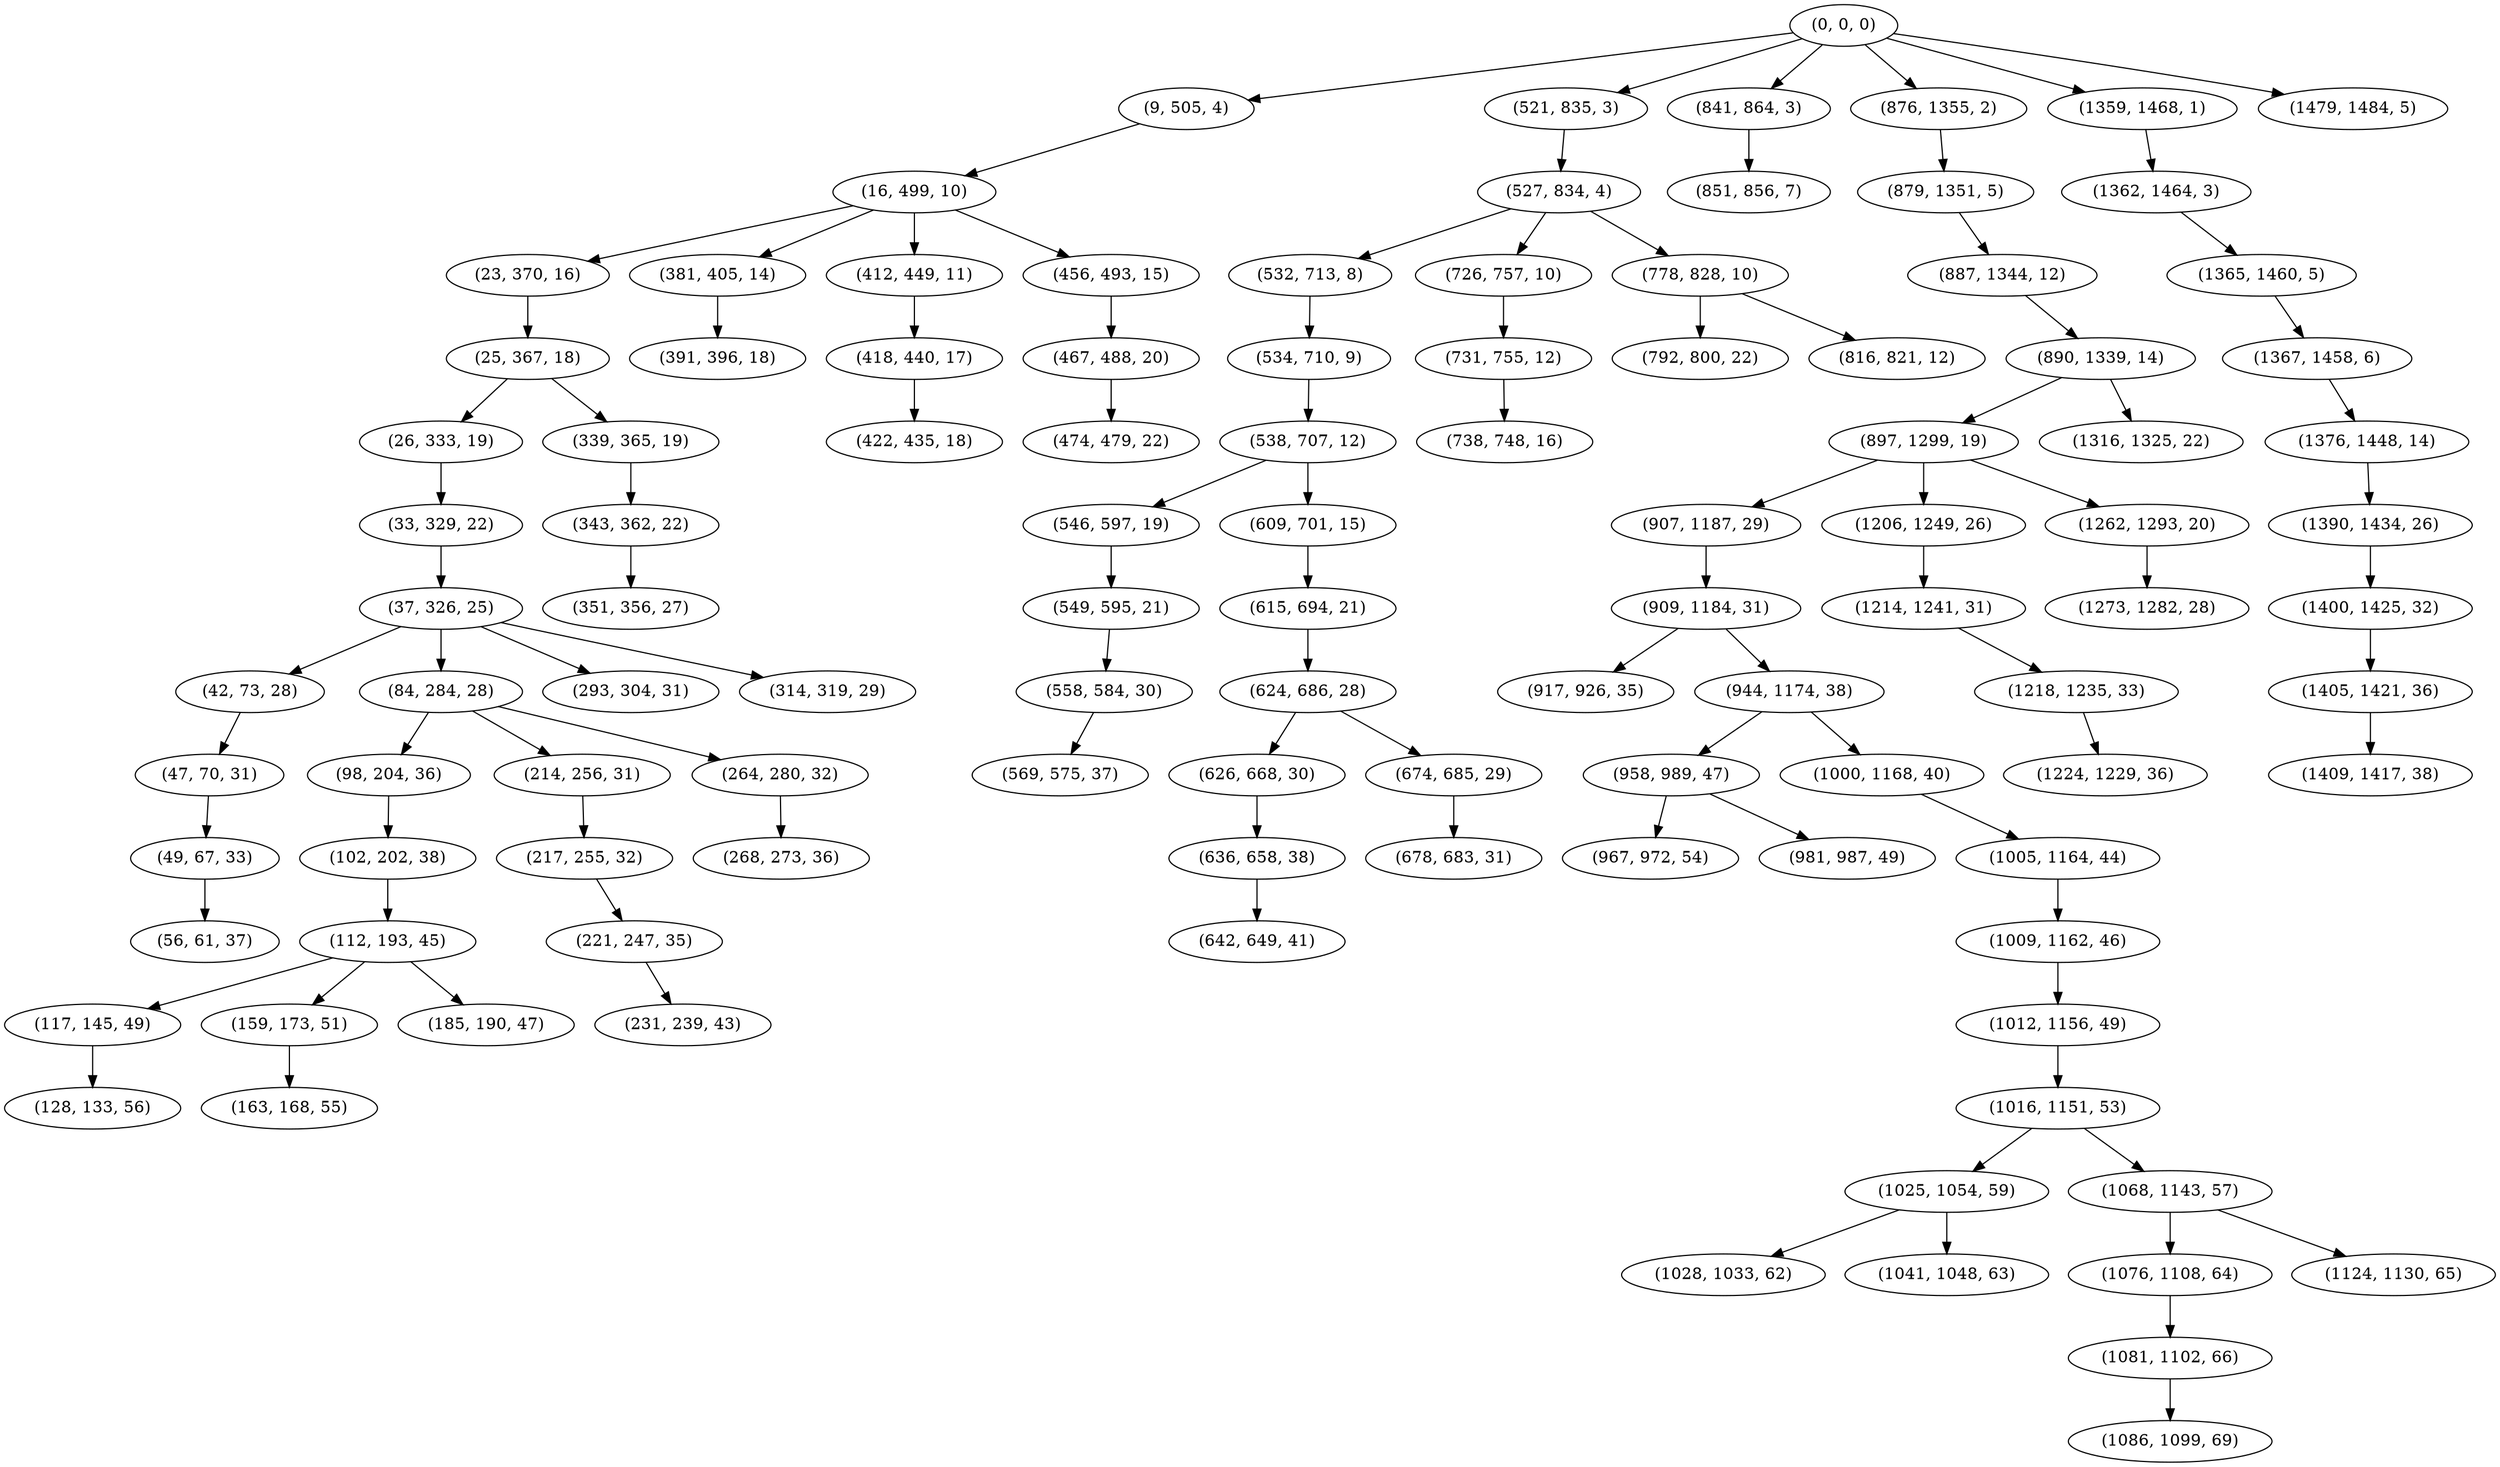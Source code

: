 digraph tree {
    "(0, 0, 0)";
    "(9, 505, 4)";
    "(16, 499, 10)";
    "(23, 370, 16)";
    "(25, 367, 18)";
    "(26, 333, 19)";
    "(33, 329, 22)";
    "(37, 326, 25)";
    "(42, 73, 28)";
    "(47, 70, 31)";
    "(49, 67, 33)";
    "(56, 61, 37)";
    "(84, 284, 28)";
    "(98, 204, 36)";
    "(102, 202, 38)";
    "(112, 193, 45)";
    "(117, 145, 49)";
    "(128, 133, 56)";
    "(159, 173, 51)";
    "(163, 168, 55)";
    "(185, 190, 47)";
    "(214, 256, 31)";
    "(217, 255, 32)";
    "(221, 247, 35)";
    "(231, 239, 43)";
    "(264, 280, 32)";
    "(268, 273, 36)";
    "(293, 304, 31)";
    "(314, 319, 29)";
    "(339, 365, 19)";
    "(343, 362, 22)";
    "(351, 356, 27)";
    "(381, 405, 14)";
    "(391, 396, 18)";
    "(412, 449, 11)";
    "(418, 440, 17)";
    "(422, 435, 18)";
    "(456, 493, 15)";
    "(467, 488, 20)";
    "(474, 479, 22)";
    "(521, 835, 3)";
    "(527, 834, 4)";
    "(532, 713, 8)";
    "(534, 710, 9)";
    "(538, 707, 12)";
    "(546, 597, 19)";
    "(549, 595, 21)";
    "(558, 584, 30)";
    "(569, 575, 37)";
    "(609, 701, 15)";
    "(615, 694, 21)";
    "(624, 686, 28)";
    "(626, 668, 30)";
    "(636, 658, 38)";
    "(642, 649, 41)";
    "(674, 685, 29)";
    "(678, 683, 31)";
    "(726, 757, 10)";
    "(731, 755, 12)";
    "(738, 748, 16)";
    "(778, 828, 10)";
    "(792, 800, 22)";
    "(816, 821, 12)";
    "(841, 864, 3)";
    "(851, 856, 7)";
    "(876, 1355, 2)";
    "(879, 1351, 5)";
    "(887, 1344, 12)";
    "(890, 1339, 14)";
    "(897, 1299, 19)";
    "(907, 1187, 29)";
    "(909, 1184, 31)";
    "(917, 926, 35)";
    "(944, 1174, 38)";
    "(958, 989, 47)";
    "(967, 972, 54)";
    "(981, 987, 49)";
    "(1000, 1168, 40)";
    "(1005, 1164, 44)";
    "(1009, 1162, 46)";
    "(1012, 1156, 49)";
    "(1016, 1151, 53)";
    "(1025, 1054, 59)";
    "(1028, 1033, 62)";
    "(1041, 1048, 63)";
    "(1068, 1143, 57)";
    "(1076, 1108, 64)";
    "(1081, 1102, 66)";
    "(1086, 1099, 69)";
    "(1124, 1130, 65)";
    "(1206, 1249, 26)";
    "(1214, 1241, 31)";
    "(1218, 1235, 33)";
    "(1224, 1229, 36)";
    "(1262, 1293, 20)";
    "(1273, 1282, 28)";
    "(1316, 1325, 22)";
    "(1359, 1468, 1)";
    "(1362, 1464, 3)";
    "(1365, 1460, 5)";
    "(1367, 1458, 6)";
    "(1376, 1448, 14)";
    "(1390, 1434, 26)";
    "(1400, 1425, 32)";
    "(1405, 1421, 36)";
    "(1409, 1417, 38)";
    "(1479, 1484, 5)";
    "(0, 0, 0)" -> "(9, 505, 4)";
    "(0, 0, 0)" -> "(521, 835, 3)";
    "(0, 0, 0)" -> "(841, 864, 3)";
    "(0, 0, 0)" -> "(876, 1355, 2)";
    "(0, 0, 0)" -> "(1359, 1468, 1)";
    "(0, 0, 0)" -> "(1479, 1484, 5)";
    "(9, 505, 4)" -> "(16, 499, 10)";
    "(16, 499, 10)" -> "(23, 370, 16)";
    "(16, 499, 10)" -> "(381, 405, 14)";
    "(16, 499, 10)" -> "(412, 449, 11)";
    "(16, 499, 10)" -> "(456, 493, 15)";
    "(23, 370, 16)" -> "(25, 367, 18)";
    "(25, 367, 18)" -> "(26, 333, 19)";
    "(25, 367, 18)" -> "(339, 365, 19)";
    "(26, 333, 19)" -> "(33, 329, 22)";
    "(33, 329, 22)" -> "(37, 326, 25)";
    "(37, 326, 25)" -> "(42, 73, 28)";
    "(37, 326, 25)" -> "(84, 284, 28)";
    "(37, 326, 25)" -> "(293, 304, 31)";
    "(37, 326, 25)" -> "(314, 319, 29)";
    "(42, 73, 28)" -> "(47, 70, 31)";
    "(47, 70, 31)" -> "(49, 67, 33)";
    "(49, 67, 33)" -> "(56, 61, 37)";
    "(84, 284, 28)" -> "(98, 204, 36)";
    "(84, 284, 28)" -> "(214, 256, 31)";
    "(84, 284, 28)" -> "(264, 280, 32)";
    "(98, 204, 36)" -> "(102, 202, 38)";
    "(102, 202, 38)" -> "(112, 193, 45)";
    "(112, 193, 45)" -> "(117, 145, 49)";
    "(112, 193, 45)" -> "(159, 173, 51)";
    "(112, 193, 45)" -> "(185, 190, 47)";
    "(117, 145, 49)" -> "(128, 133, 56)";
    "(159, 173, 51)" -> "(163, 168, 55)";
    "(214, 256, 31)" -> "(217, 255, 32)";
    "(217, 255, 32)" -> "(221, 247, 35)";
    "(221, 247, 35)" -> "(231, 239, 43)";
    "(264, 280, 32)" -> "(268, 273, 36)";
    "(339, 365, 19)" -> "(343, 362, 22)";
    "(343, 362, 22)" -> "(351, 356, 27)";
    "(381, 405, 14)" -> "(391, 396, 18)";
    "(412, 449, 11)" -> "(418, 440, 17)";
    "(418, 440, 17)" -> "(422, 435, 18)";
    "(456, 493, 15)" -> "(467, 488, 20)";
    "(467, 488, 20)" -> "(474, 479, 22)";
    "(521, 835, 3)" -> "(527, 834, 4)";
    "(527, 834, 4)" -> "(532, 713, 8)";
    "(527, 834, 4)" -> "(726, 757, 10)";
    "(527, 834, 4)" -> "(778, 828, 10)";
    "(532, 713, 8)" -> "(534, 710, 9)";
    "(534, 710, 9)" -> "(538, 707, 12)";
    "(538, 707, 12)" -> "(546, 597, 19)";
    "(538, 707, 12)" -> "(609, 701, 15)";
    "(546, 597, 19)" -> "(549, 595, 21)";
    "(549, 595, 21)" -> "(558, 584, 30)";
    "(558, 584, 30)" -> "(569, 575, 37)";
    "(609, 701, 15)" -> "(615, 694, 21)";
    "(615, 694, 21)" -> "(624, 686, 28)";
    "(624, 686, 28)" -> "(626, 668, 30)";
    "(624, 686, 28)" -> "(674, 685, 29)";
    "(626, 668, 30)" -> "(636, 658, 38)";
    "(636, 658, 38)" -> "(642, 649, 41)";
    "(674, 685, 29)" -> "(678, 683, 31)";
    "(726, 757, 10)" -> "(731, 755, 12)";
    "(731, 755, 12)" -> "(738, 748, 16)";
    "(778, 828, 10)" -> "(792, 800, 22)";
    "(778, 828, 10)" -> "(816, 821, 12)";
    "(841, 864, 3)" -> "(851, 856, 7)";
    "(876, 1355, 2)" -> "(879, 1351, 5)";
    "(879, 1351, 5)" -> "(887, 1344, 12)";
    "(887, 1344, 12)" -> "(890, 1339, 14)";
    "(890, 1339, 14)" -> "(897, 1299, 19)";
    "(890, 1339, 14)" -> "(1316, 1325, 22)";
    "(897, 1299, 19)" -> "(907, 1187, 29)";
    "(897, 1299, 19)" -> "(1206, 1249, 26)";
    "(897, 1299, 19)" -> "(1262, 1293, 20)";
    "(907, 1187, 29)" -> "(909, 1184, 31)";
    "(909, 1184, 31)" -> "(917, 926, 35)";
    "(909, 1184, 31)" -> "(944, 1174, 38)";
    "(944, 1174, 38)" -> "(958, 989, 47)";
    "(944, 1174, 38)" -> "(1000, 1168, 40)";
    "(958, 989, 47)" -> "(967, 972, 54)";
    "(958, 989, 47)" -> "(981, 987, 49)";
    "(1000, 1168, 40)" -> "(1005, 1164, 44)";
    "(1005, 1164, 44)" -> "(1009, 1162, 46)";
    "(1009, 1162, 46)" -> "(1012, 1156, 49)";
    "(1012, 1156, 49)" -> "(1016, 1151, 53)";
    "(1016, 1151, 53)" -> "(1025, 1054, 59)";
    "(1016, 1151, 53)" -> "(1068, 1143, 57)";
    "(1025, 1054, 59)" -> "(1028, 1033, 62)";
    "(1025, 1054, 59)" -> "(1041, 1048, 63)";
    "(1068, 1143, 57)" -> "(1076, 1108, 64)";
    "(1068, 1143, 57)" -> "(1124, 1130, 65)";
    "(1076, 1108, 64)" -> "(1081, 1102, 66)";
    "(1081, 1102, 66)" -> "(1086, 1099, 69)";
    "(1206, 1249, 26)" -> "(1214, 1241, 31)";
    "(1214, 1241, 31)" -> "(1218, 1235, 33)";
    "(1218, 1235, 33)" -> "(1224, 1229, 36)";
    "(1262, 1293, 20)" -> "(1273, 1282, 28)";
    "(1359, 1468, 1)" -> "(1362, 1464, 3)";
    "(1362, 1464, 3)" -> "(1365, 1460, 5)";
    "(1365, 1460, 5)" -> "(1367, 1458, 6)";
    "(1367, 1458, 6)" -> "(1376, 1448, 14)";
    "(1376, 1448, 14)" -> "(1390, 1434, 26)";
    "(1390, 1434, 26)" -> "(1400, 1425, 32)";
    "(1400, 1425, 32)" -> "(1405, 1421, 36)";
    "(1405, 1421, 36)" -> "(1409, 1417, 38)";
}
